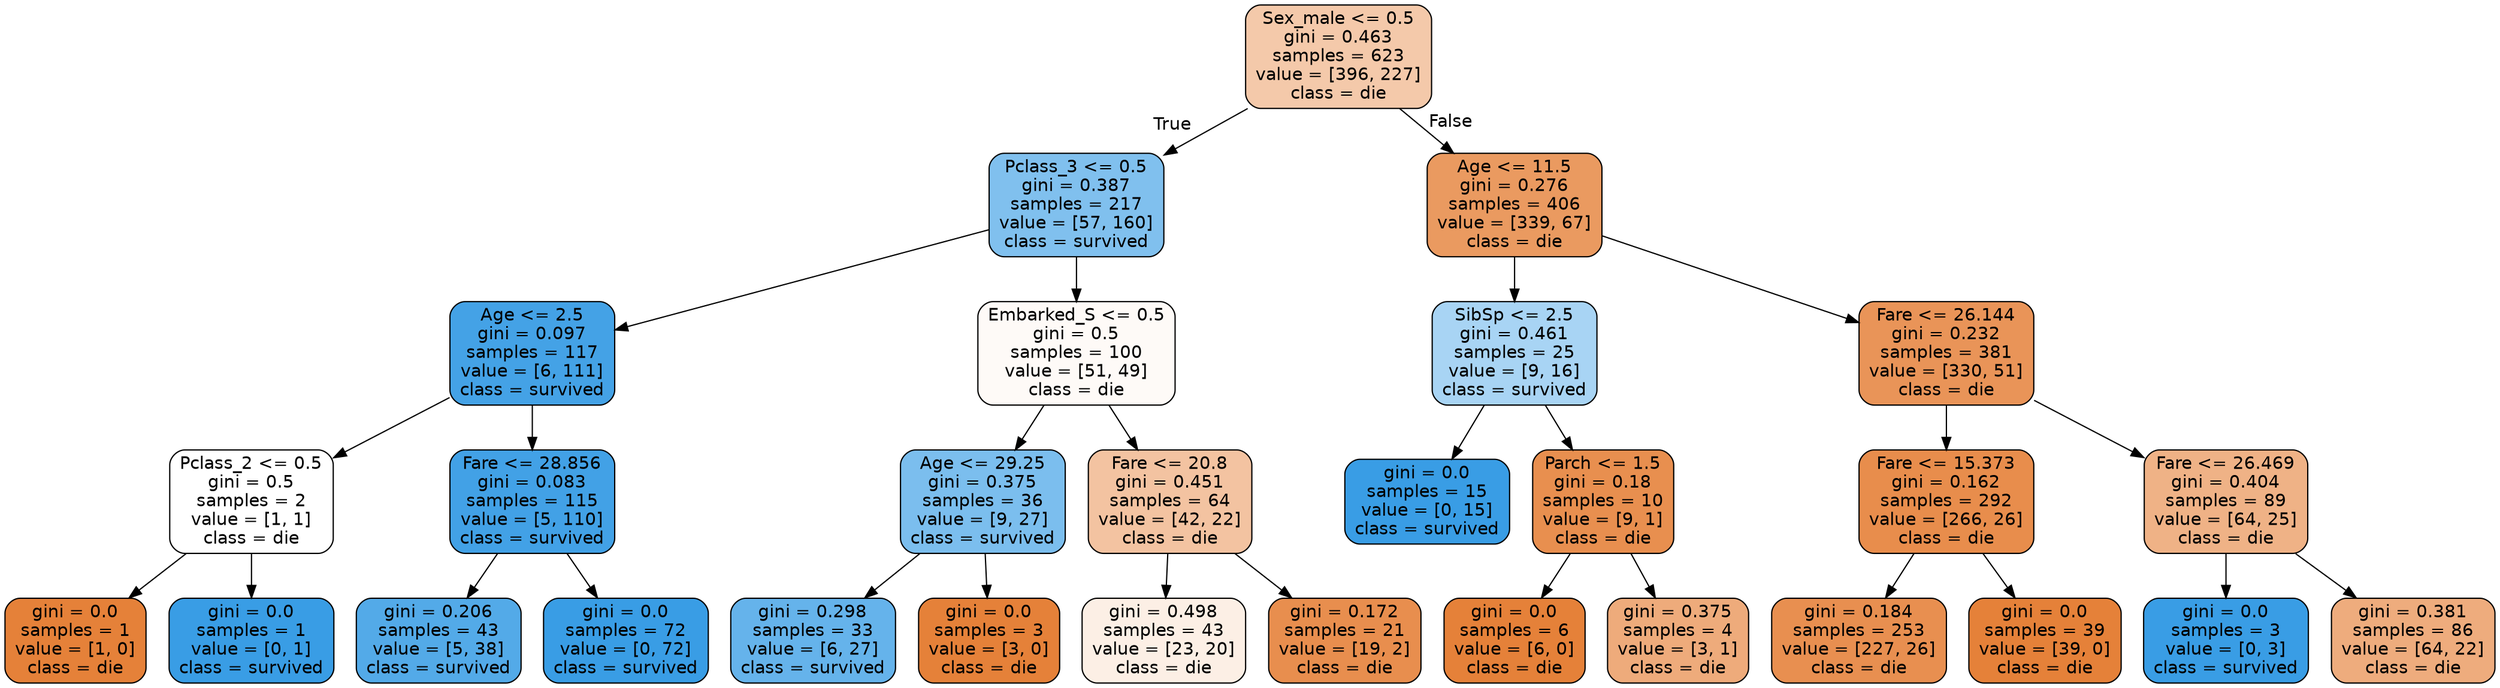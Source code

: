 digraph Tree {
node [shape=box, style="filled, rounded", color="black", fontname="helvetica"] ;
edge [fontname="helvetica"] ;
0 [label="Sex_male <= 0.5\ngini = 0.463\nsamples = 623\nvalue = [396, 227]\nclass = die", fillcolor="#f4c9aa"] ;
1 [label="Pclass_3 <= 0.5\ngini = 0.387\nsamples = 217\nvalue = [57, 160]\nclass = survived", fillcolor="#80c0ee"] ;
0 -> 1 [labeldistance=2.5, labelangle=45, headlabel="True"] ;
2 [label="Age <= 2.5\ngini = 0.097\nsamples = 117\nvalue = [6, 111]\nclass = survived", fillcolor="#44a2e6"] ;
1 -> 2 ;
3 [label="Pclass_2 <= 0.5\ngini = 0.5\nsamples = 2\nvalue = [1, 1]\nclass = die", fillcolor="#ffffff"] ;
2 -> 3 ;
4 [label="gini = 0.0\nsamples = 1\nvalue = [1, 0]\nclass = die", fillcolor="#e58139"] ;
3 -> 4 ;
5 [label="gini = 0.0\nsamples = 1\nvalue = [0, 1]\nclass = survived", fillcolor="#399de5"] ;
3 -> 5 ;
6 [label="Fare <= 28.856\ngini = 0.083\nsamples = 115\nvalue = [5, 110]\nclass = survived", fillcolor="#42a1e6"] ;
2 -> 6 ;
7 [label="gini = 0.206\nsamples = 43\nvalue = [5, 38]\nclass = survived", fillcolor="#53aae8"] ;
6 -> 7 ;
8 [label="gini = 0.0\nsamples = 72\nvalue = [0, 72]\nclass = survived", fillcolor="#399de5"] ;
6 -> 8 ;
9 [label="Embarked_S <= 0.5\ngini = 0.5\nsamples = 100\nvalue = [51, 49]\nclass = die", fillcolor="#fefaf7"] ;
1 -> 9 ;
10 [label="Age <= 29.25\ngini = 0.375\nsamples = 36\nvalue = [9, 27]\nclass = survived", fillcolor="#7bbeee"] ;
9 -> 10 ;
11 [label="gini = 0.298\nsamples = 33\nvalue = [6, 27]\nclass = survived", fillcolor="#65b3eb"] ;
10 -> 11 ;
12 [label="gini = 0.0\nsamples = 3\nvalue = [3, 0]\nclass = die", fillcolor="#e58139"] ;
10 -> 12 ;
13 [label="Fare <= 20.8\ngini = 0.451\nsamples = 64\nvalue = [42, 22]\nclass = die", fillcolor="#f3c3a1"] ;
9 -> 13 ;
14 [label="gini = 0.498\nsamples = 43\nvalue = [23, 20]\nclass = die", fillcolor="#fcefe5"] ;
13 -> 14 ;
15 [label="gini = 0.172\nsamples = 21\nvalue = [19, 2]\nclass = die", fillcolor="#e88e4e"] ;
13 -> 15 ;
16 [label="Age <= 11.5\ngini = 0.276\nsamples = 406\nvalue = [339, 67]\nclass = die", fillcolor="#ea9a60"] ;
0 -> 16 [labeldistance=2.5, labelangle=-45, headlabel="False"] ;
17 [label="SibSp <= 2.5\ngini = 0.461\nsamples = 25\nvalue = [9, 16]\nclass = survived", fillcolor="#a8d4f4"] ;
16 -> 17 ;
18 [label="gini = 0.0\nsamples = 15\nvalue = [0, 15]\nclass = survived", fillcolor="#399de5"] ;
17 -> 18 ;
19 [label="Parch <= 1.5\ngini = 0.18\nsamples = 10\nvalue = [9, 1]\nclass = die", fillcolor="#e88f4f"] ;
17 -> 19 ;
20 [label="gini = 0.0\nsamples = 6\nvalue = [6, 0]\nclass = die", fillcolor="#e58139"] ;
19 -> 20 ;
21 [label="gini = 0.375\nsamples = 4\nvalue = [3, 1]\nclass = die", fillcolor="#eeab7b"] ;
19 -> 21 ;
22 [label="Fare <= 26.144\ngini = 0.232\nsamples = 381\nvalue = [330, 51]\nclass = die", fillcolor="#e99458"] ;
16 -> 22 ;
23 [label="Fare <= 15.373\ngini = 0.162\nsamples = 292\nvalue = [266, 26]\nclass = die", fillcolor="#e88d4c"] ;
22 -> 23 ;
24 [label="gini = 0.184\nsamples = 253\nvalue = [227, 26]\nclass = die", fillcolor="#e88f50"] ;
23 -> 24 ;
25 [label="gini = 0.0\nsamples = 39\nvalue = [39, 0]\nclass = die", fillcolor="#e58139"] ;
23 -> 25 ;
26 [label="Fare <= 26.469\ngini = 0.404\nsamples = 89\nvalue = [64, 25]\nclass = die", fillcolor="#efb286"] ;
22 -> 26 ;
27 [label="gini = 0.0\nsamples = 3\nvalue = [0, 3]\nclass = survived", fillcolor="#399de5"] ;
26 -> 27 ;
28 [label="gini = 0.381\nsamples = 86\nvalue = [64, 22]\nclass = die", fillcolor="#eeac7d"] ;
26 -> 28 ;
}